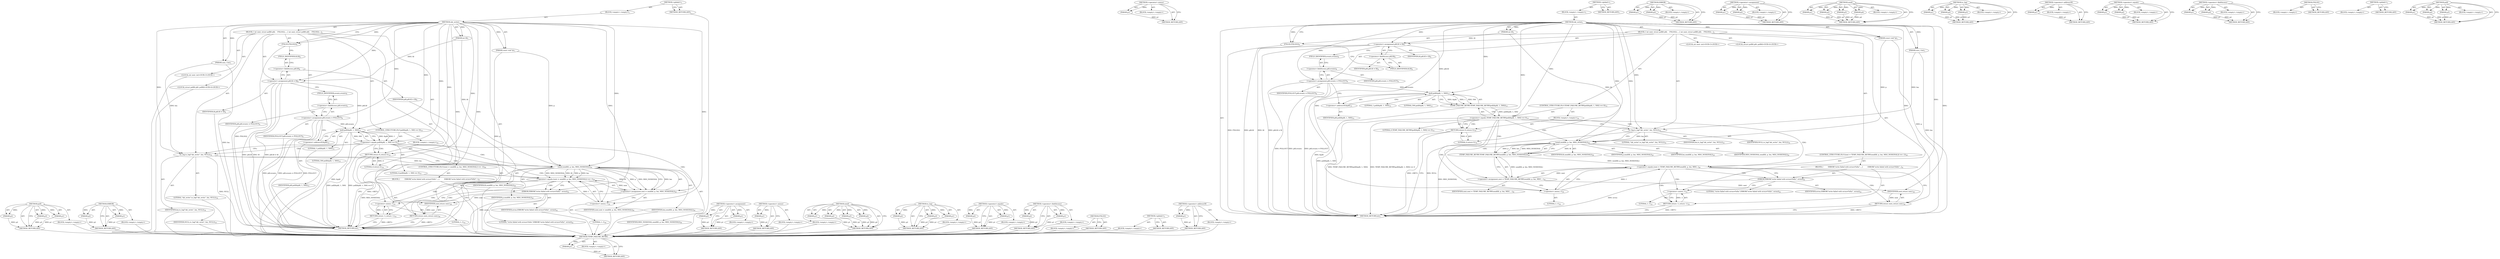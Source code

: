 digraph "poll" {
vulnerable_106 [label=<(METHOD,poll)>];
vulnerable_107 [label=<(PARAM,p1)>];
vulnerable_108 [label=<(PARAM,p2)>];
vulnerable_109 [label=<(PARAM,p3)>];
vulnerable_110 [label=<(BLOCK,&lt;empty&gt;,&lt;empty&gt;)>];
vulnerable_111 [label=<(METHOD_RETURN,ANY)>];
vulnerable_133 [label=<(METHOD,ERROR)>];
vulnerable_134 [label=<(PARAM,p1)>];
vulnerable_135 [label=<(PARAM,p2)>];
vulnerable_136 [label=<(BLOCK,&lt;empty&gt;,&lt;empty&gt;)>];
vulnerable_137 [label=<(METHOD_RETURN,ANY)>];
vulnerable_6 [label=<(METHOD,&lt;global&gt;)<SUB>1</SUB>>];
vulnerable_7 [label=<(BLOCK,&lt;empty&gt;,&lt;empty&gt;)<SUB>1</SUB>>];
vulnerable_8 [label=<(METHOD,skt_write)<SUB>1</SUB>>];
vulnerable_9 [label=<(PARAM,int fd)<SUB>1</SUB>>];
vulnerable_10 [label=<(PARAM,const void *p)<SUB>1</SUB>>];
vulnerable_11 [label=<(PARAM,size_t len)<SUB>1</SUB>>];
vulnerable_12 [label=<(BLOCK,{
 int sent;
 struct pollfd pfd;

    FNLOG();
...,{
 int sent;
 struct pollfd pfd;

    FNLOG();
...)<SUB>2</SUB>>];
vulnerable_13 [label="<(LOCAL,int sent: int)<SUB>3</SUB>>"];
vulnerable_14 [label="<(LOCAL,struct pollfd pfd: pollfd)<SUB>4</SUB>>"];
vulnerable_15 [label=<(FNLOG,FNLOG())<SUB>6</SUB>>];
vulnerable_16 [label=<(&lt;operator&gt;.assignment,pfd.fd = fd)<SUB>8</SUB>>];
vulnerable_17 [label=<(&lt;operator&gt;.fieldAccess,pfd.fd)<SUB>8</SUB>>];
vulnerable_18 [label=<(IDENTIFIER,pfd,pfd.fd = fd)<SUB>8</SUB>>];
vulnerable_19 [label=<(FIELD_IDENTIFIER,fd,fd)<SUB>8</SUB>>];
vulnerable_20 [label=<(IDENTIFIER,fd,pfd.fd = fd)<SUB>8</SUB>>];
vulnerable_21 [label=<(&lt;operator&gt;.assignment,pfd.events = POLLOUT)<SUB>9</SUB>>];
vulnerable_22 [label=<(&lt;operator&gt;.fieldAccess,pfd.events)<SUB>9</SUB>>];
vulnerable_23 [label=<(IDENTIFIER,pfd,pfd.events = POLLOUT)<SUB>9</SUB>>];
vulnerable_24 [label=<(FIELD_IDENTIFIER,events,events)<SUB>9</SUB>>];
vulnerable_25 [label=<(IDENTIFIER,POLLOUT,pfd.events = POLLOUT)<SUB>9</SUB>>];
vulnerable_26 [label=<(CONTROL_STRUCTURE,IF,if (poll(&amp;pfd, 1, 500) == 0))<SUB>15</SUB>>];
vulnerable_27 [label=<(&lt;operator&gt;.equals,poll(&amp;pfd, 1, 500) == 0)<SUB>15</SUB>>];
vulnerable_28 [label=<(poll,poll(&amp;pfd, 1, 500))<SUB>15</SUB>>];
vulnerable_29 [label=<(&lt;operator&gt;.addressOf,&amp;pfd)<SUB>15</SUB>>];
vulnerable_30 [label=<(IDENTIFIER,pfd,poll(&amp;pfd, 1, 500))<SUB>15</SUB>>];
vulnerable_31 [label=<(LITERAL,1,poll(&amp;pfd, 1, 500))<SUB>15</SUB>>];
vulnerable_32 [label=<(LITERAL,500,poll(&amp;pfd, 1, 500))<SUB>15</SUB>>];
vulnerable_33 [label=<(LITERAL,0,poll(&amp;pfd, 1, 500) == 0)<SUB>15</SUB>>];
vulnerable_34 [label=<(BLOCK,&lt;empty&gt;,&lt;empty&gt;)<SUB>16</SUB>>];
vulnerable_35 [label=<(RETURN,return 0;,return 0;)<SUB>16</SUB>>];
vulnerable_36 [label=<(LITERAL,0,return 0;)<SUB>16</SUB>>];
vulnerable_37 [label=<(ts_log,ts_log(&quot;skt_write&quot;, len, NULL))<SUB>18</SUB>>];
vulnerable_38 [label=<(LITERAL,&quot;skt_write&quot;,ts_log(&quot;skt_write&quot;, len, NULL))<SUB>18</SUB>>];
vulnerable_39 [label=<(IDENTIFIER,len,ts_log(&quot;skt_write&quot;, len, NULL))<SUB>18</SUB>>];
vulnerable_40 [label=<(IDENTIFIER,NULL,ts_log(&quot;skt_write&quot;, len, NULL))<SUB>18</SUB>>];
vulnerable_41 [label=<(CONTROL_STRUCTURE,IF,if ((sent = send(fd, p, len, MSG_NOSIGNAL)) == -1))<SUB>20</SUB>>];
vulnerable_42 [label=<(&lt;operator&gt;.equals,(sent = send(fd, p, len, MSG_NOSIGNAL)) == -1)<SUB>20</SUB>>];
vulnerable_43 [label=<(&lt;operator&gt;.assignment,sent = send(fd, p, len, MSG_NOSIGNAL))<SUB>20</SUB>>];
vulnerable_44 [label=<(IDENTIFIER,sent,sent = send(fd, p, len, MSG_NOSIGNAL))<SUB>20</SUB>>];
vulnerable_45 [label=<(send,send(fd, p, len, MSG_NOSIGNAL))<SUB>20</SUB>>];
vulnerable_46 [label=<(IDENTIFIER,fd,send(fd, p, len, MSG_NOSIGNAL))<SUB>20</SUB>>];
vulnerable_47 [label=<(IDENTIFIER,p,send(fd, p, len, MSG_NOSIGNAL))<SUB>20</SUB>>];
vulnerable_48 [label=<(IDENTIFIER,len,send(fd, p, len, MSG_NOSIGNAL))<SUB>20</SUB>>];
vulnerable_49 [label=<(IDENTIFIER,MSG_NOSIGNAL,send(fd, p, len, MSG_NOSIGNAL))<SUB>20</SUB>>];
vulnerable_50 [label=<(&lt;operator&gt;.minus,-1)<SUB>20</SUB>>];
vulnerable_51 [label=<(LITERAL,1,-1)<SUB>20</SUB>>];
vulnerable_52 [label=<(BLOCK,{
         ERROR(&quot;write failed with errno=%d\n&quot;...,{
         ERROR(&quot;write failed with errno=%d\n&quot;...)<SUB>21</SUB>>];
vulnerable_53 [label=<(ERROR,ERROR(&quot;write failed with errno=%d\n&quot;, errno))<SUB>22</SUB>>];
vulnerable_54 [label=<(LITERAL,&quot;write failed with errno=%d\n&quot;,ERROR(&quot;write failed with errno=%d\n&quot;, errno))<SUB>22</SUB>>];
vulnerable_55 [label=<(IDENTIFIER,errno,ERROR(&quot;write failed with errno=%d\n&quot;, errno))<SUB>22</SUB>>];
vulnerable_56 [label=<(RETURN,return -1;,return -1;)<SUB>23</SUB>>];
vulnerable_57 [label=<(&lt;operator&gt;.minus,-1)<SUB>23</SUB>>];
vulnerable_58 [label=<(LITERAL,1,-1)<SUB>23</SUB>>];
vulnerable_59 [label=<(RETURN,return sent;,return sent;)<SUB>26</SUB>>];
vulnerable_60 [label=<(IDENTIFIER,sent,return sent;)<SUB>26</SUB>>];
vulnerable_61 [label=<(METHOD_RETURN,int)<SUB>1</SUB>>];
vulnerable_63 [label=<(METHOD_RETURN,ANY)<SUB>1</SUB>>];
vulnerable_91 [label=<(METHOD,&lt;operator&gt;.assignment)>];
vulnerable_92 [label=<(PARAM,p1)>];
vulnerable_93 [label=<(PARAM,p2)>];
vulnerable_94 [label=<(BLOCK,&lt;empty&gt;,&lt;empty&gt;)>];
vulnerable_95 [label=<(METHOD_RETURN,ANY)>];
vulnerable_129 [label=<(METHOD,&lt;operator&gt;.minus)>];
vulnerable_130 [label=<(PARAM,p1)>];
vulnerable_131 [label=<(BLOCK,&lt;empty&gt;,&lt;empty&gt;)>];
vulnerable_132 [label=<(METHOD_RETURN,ANY)>];
vulnerable_122 [label=<(METHOD,send)>];
vulnerable_123 [label=<(PARAM,p1)>];
vulnerable_124 [label=<(PARAM,p2)>];
vulnerable_125 [label=<(PARAM,p3)>];
vulnerable_126 [label=<(PARAM,p4)>];
vulnerable_127 [label=<(BLOCK,&lt;empty&gt;,&lt;empty&gt;)>];
vulnerable_128 [label=<(METHOD_RETURN,ANY)>];
vulnerable_116 [label=<(METHOD,ts_log)>];
vulnerable_117 [label=<(PARAM,p1)>];
vulnerable_118 [label=<(PARAM,p2)>];
vulnerable_119 [label=<(PARAM,p3)>];
vulnerable_120 [label=<(BLOCK,&lt;empty&gt;,&lt;empty&gt;)>];
vulnerable_121 [label=<(METHOD_RETURN,ANY)>];
vulnerable_101 [label=<(METHOD,&lt;operator&gt;.equals)>];
vulnerable_102 [label=<(PARAM,p1)>];
vulnerable_103 [label=<(PARAM,p2)>];
vulnerable_104 [label=<(BLOCK,&lt;empty&gt;,&lt;empty&gt;)>];
vulnerable_105 [label=<(METHOD_RETURN,ANY)>];
vulnerable_96 [label=<(METHOD,&lt;operator&gt;.fieldAccess)>];
vulnerable_97 [label=<(PARAM,p1)>];
vulnerable_98 [label=<(PARAM,p2)>];
vulnerable_99 [label=<(BLOCK,&lt;empty&gt;,&lt;empty&gt;)>];
vulnerable_100 [label=<(METHOD_RETURN,ANY)>];
vulnerable_88 [label=<(METHOD,FNLOG)>];
vulnerable_89 [label=<(BLOCK,&lt;empty&gt;,&lt;empty&gt;)>];
vulnerable_90 [label=<(METHOD_RETURN,ANY)>];
vulnerable_82 [label=<(METHOD,&lt;global&gt;)<SUB>1</SUB>>];
vulnerable_83 [label=<(BLOCK,&lt;empty&gt;,&lt;empty&gt;)>];
vulnerable_84 [label=<(METHOD_RETURN,ANY)>];
vulnerable_112 [label=<(METHOD,&lt;operator&gt;.addressOf)>];
vulnerable_113 [label=<(PARAM,p1)>];
vulnerable_114 [label=<(BLOCK,&lt;empty&gt;,&lt;empty&gt;)>];
vulnerable_115 [label=<(METHOD_RETURN,ANY)>];
fixed_108 [label=<(METHOD,TEMP_FAILURE_RETRY)>];
fixed_109 [label=<(PARAM,p1)>];
fixed_110 [label=<(BLOCK,&lt;empty&gt;,&lt;empty&gt;)>];
fixed_111 [label=<(METHOD_RETURN,ANY)>];
fixed_135 [label=<(METHOD,&lt;operator&gt;.minus)>];
fixed_136 [label=<(PARAM,p1)>];
fixed_137 [label=<(BLOCK,&lt;empty&gt;,&lt;empty&gt;)>];
fixed_138 [label=<(METHOD_RETURN,ANY)>];
fixed_6 [label=<(METHOD,&lt;global&gt;)<SUB>1</SUB>>];
fixed_7 [label=<(BLOCK,&lt;empty&gt;,&lt;empty&gt;)<SUB>1</SUB>>];
fixed_8 [label=<(METHOD,skt_write)<SUB>1</SUB>>];
fixed_9 [label=<(PARAM,int fd)<SUB>1</SUB>>];
fixed_10 [label=<(PARAM,const void *p)<SUB>1</SUB>>];
fixed_11 [label=<(PARAM,size_t len)<SUB>1</SUB>>];
fixed_12 [label=<(BLOCK,{
 int sent;
 struct pollfd pfd;

    FNLOG();
...,{
 int sent;
 struct pollfd pfd;

    FNLOG();
...)<SUB>2</SUB>>];
fixed_13 [label="<(LOCAL,int sent: int)<SUB>3</SUB>>"];
fixed_14 [label="<(LOCAL,struct pollfd pfd: pollfd)<SUB>4</SUB>>"];
fixed_15 [label=<(FNLOG,FNLOG())<SUB>6</SUB>>];
fixed_16 [label=<(&lt;operator&gt;.assignment,pfd.fd = fd)<SUB>8</SUB>>];
fixed_17 [label=<(&lt;operator&gt;.fieldAccess,pfd.fd)<SUB>8</SUB>>];
fixed_18 [label=<(IDENTIFIER,pfd,pfd.fd = fd)<SUB>8</SUB>>];
fixed_19 [label=<(FIELD_IDENTIFIER,fd,fd)<SUB>8</SUB>>];
fixed_20 [label=<(IDENTIFIER,fd,pfd.fd = fd)<SUB>8</SUB>>];
fixed_21 [label=<(&lt;operator&gt;.assignment,pfd.events = POLLOUT)<SUB>9</SUB>>];
fixed_22 [label=<(&lt;operator&gt;.fieldAccess,pfd.events)<SUB>9</SUB>>];
fixed_23 [label=<(IDENTIFIER,pfd,pfd.events = POLLOUT)<SUB>9</SUB>>];
fixed_24 [label=<(FIELD_IDENTIFIER,events,events)<SUB>9</SUB>>];
fixed_25 [label=<(IDENTIFIER,POLLOUT,pfd.events = POLLOUT)<SUB>9</SUB>>];
fixed_26 [label=<(CONTROL_STRUCTURE,IF,if (TEMP_FAILURE_RETRY(poll(&amp;pfd, 1, 500)) == 0))<SUB>15</SUB>>];
fixed_27 [label=<(&lt;operator&gt;.equals,TEMP_FAILURE_RETRY(poll(&amp;pfd, 1, 500)) == 0)<SUB>15</SUB>>];
fixed_28 [label=<(TEMP_FAILURE_RETRY,TEMP_FAILURE_RETRY(poll(&amp;pfd, 1, 500)))<SUB>15</SUB>>];
fixed_29 [label=<(poll,poll(&amp;pfd, 1, 500))<SUB>15</SUB>>];
fixed_30 [label=<(&lt;operator&gt;.addressOf,&amp;pfd)<SUB>15</SUB>>];
fixed_31 [label=<(IDENTIFIER,pfd,poll(&amp;pfd, 1, 500))<SUB>15</SUB>>];
fixed_32 [label=<(LITERAL,1,poll(&amp;pfd, 1, 500))<SUB>15</SUB>>];
fixed_33 [label=<(LITERAL,500,poll(&amp;pfd, 1, 500))<SUB>15</SUB>>];
fixed_34 [label=<(LITERAL,0,TEMP_FAILURE_RETRY(poll(&amp;pfd, 1, 500)) == 0)<SUB>15</SUB>>];
fixed_35 [label=<(BLOCK,&lt;empty&gt;,&lt;empty&gt;)<SUB>16</SUB>>];
fixed_36 [label=<(RETURN,return 0;,return 0;)<SUB>16</SUB>>];
fixed_37 [label=<(LITERAL,0,return 0;)<SUB>16</SUB>>];
fixed_38 [label=<(ts_log,ts_log(&quot;skt_write&quot;, len, NULL))<SUB>18</SUB>>];
fixed_39 [label=<(LITERAL,&quot;skt_write&quot;,ts_log(&quot;skt_write&quot;, len, NULL))<SUB>18</SUB>>];
fixed_40 [label=<(IDENTIFIER,len,ts_log(&quot;skt_write&quot;, len, NULL))<SUB>18</SUB>>];
fixed_41 [label=<(IDENTIFIER,NULL,ts_log(&quot;skt_write&quot;, len, NULL))<SUB>18</SUB>>];
fixed_42 [label=<(CONTROL_STRUCTURE,IF,if ((sent = TEMP_FAILURE_RETRY(send(fd, p, len, MSG_NOSIGNAL))) == -1))<SUB>20</SUB>>];
fixed_43 [label=<(&lt;operator&gt;.equals,(sent = TEMP_FAILURE_RETRY(send(fd, p, len, MSG...)<SUB>20</SUB>>];
fixed_44 [label=<(&lt;operator&gt;.assignment,sent = TEMP_FAILURE_RETRY(send(fd, p, len, MSG_...)<SUB>20</SUB>>];
fixed_45 [label=<(IDENTIFIER,sent,sent = TEMP_FAILURE_RETRY(send(fd, p, len, MSG_...)<SUB>20</SUB>>];
fixed_46 [label=<(TEMP_FAILURE_RETRY,TEMP_FAILURE_RETRY(send(fd, p, len, MSG_NOSIGNAL)))<SUB>20</SUB>>];
fixed_47 [label=<(send,send(fd, p, len, MSG_NOSIGNAL))<SUB>20</SUB>>];
fixed_48 [label=<(IDENTIFIER,fd,send(fd, p, len, MSG_NOSIGNAL))<SUB>20</SUB>>];
fixed_49 [label=<(IDENTIFIER,p,send(fd, p, len, MSG_NOSIGNAL))<SUB>20</SUB>>];
fixed_50 [label=<(IDENTIFIER,len,send(fd, p, len, MSG_NOSIGNAL))<SUB>20</SUB>>];
fixed_51 [label=<(IDENTIFIER,MSG_NOSIGNAL,send(fd, p, len, MSG_NOSIGNAL))<SUB>20</SUB>>];
fixed_52 [label=<(&lt;operator&gt;.minus,-1)<SUB>20</SUB>>];
fixed_53 [label=<(LITERAL,1,-1)<SUB>20</SUB>>];
fixed_54 [label=<(BLOCK,{
         ERROR(&quot;write failed with errno=%d\n&quot;...,{
         ERROR(&quot;write failed with errno=%d\n&quot;...)<SUB>21</SUB>>];
fixed_55 [label=<(ERROR,ERROR(&quot;write failed with errno=%d\n&quot;, errno))<SUB>22</SUB>>];
fixed_56 [label=<(LITERAL,&quot;write failed with errno=%d\n&quot;,ERROR(&quot;write failed with errno=%d\n&quot;, errno))<SUB>22</SUB>>];
fixed_57 [label=<(IDENTIFIER,errno,ERROR(&quot;write failed with errno=%d\n&quot;, errno))<SUB>22</SUB>>];
fixed_58 [label=<(RETURN,return -1;,return -1;)<SUB>23</SUB>>];
fixed_59 [label=<(&lt;operator&gt;.minus,-1)<SUB>23</SUB>>];
fixed_60 [label=<(LITERAL,1,-1)<SUB>23</SUB>>];
fixed_61 [label=<(RETURN,return sent;,return sent;)<SUB>26</SUB>>];
fixed_62 [label=<(IDENTIFIER,sent,return sent;)<SUB>26</SUB>>];
fixed_63 [label=<(METHOD_RETURN,int)<SUB>1</SUB>>];
fixed_65 [label=<(METHOD_RETURN,ANY)<SUB>1</SUB>>];
fixed_139 [label=<(METHOD,ERROR)>];
fixed_140 [label=<(PARAM,p1)>];
fixed_141 [label=<(PARAM,p2)>];
fixed_142 [label=<(BLOCK,&lt;empty&gt;,&lt;empty&gt;)>];
fixed_143 [label=<(METHOD_RETURN,ANY)>];
fixed_93 [label=<(METHOD,&lt;operator&gt;.assignment)>];
fixed_94 [label=<(PARAM,p1)>];
fixed_95 [label=<(PARAM,p2)>];
fixed_96 [label=<(BLOCK,&lt;empty&gt;,&lt;empty&gt;)>];
fixed_97 [label=<(METHOD_RETURN,ANY)>];
fixed_128 [label=<(METHOD,send)>];
fixed_129 [label=<(PARAM,p1)>];
fixed_130 [label=<(PARAM,p2)>];
fixed_131 [label=<(PARAM,p3)>];
fixed_132 [label=<(PARAM,p4)>];
fixed_133 [label=<(BLOCK,&lt;empty&gt;,&lt;empty&gt;)>];
fixed_134 [label=<(METHOD_RETURN,ANY)>];
fixed_122 [label=<(METHOD,ts_log)>];
fixed_123 [label=<(PARAM,p1)>];
fixed_124 [label=<(PARAM,p2)>];
fixed_125 [label=<(PARAM,p3)>];
fixed_126 [label=<(BLOCK,&lt;empty&gt;,&lt;empty&gt;)>];
fixed_127 [label=<(METHOD_RETURN,ANY)>];
fixed_118 [label=<(METHOD,&lt;operator&gt;.addressOf)>];
fixed_119 [label=<(PARAM,p1)>];
fixed_120 [label=<(BLOCK,&lt;empty&gt;,&lt;empty&gt;)>];
fixed_121 [label=<(METHOD_RETURN,ANY)>];
fixed_103 [label=<(METHOD,&lt;operator&gt;.equals)>];
fixed_104 [label=<(PARAM,p1)>];
fixed_105 [label=<(PARAM,p2)>];
fixed_106 [label=<(BLOCK,&lt;empty&gt;,&lt;empty&gt;)>];
fixed_107 [label=<(METHOD_RETURN,ANY)>];
fixed_98 [label=<(METHOD,&lt;operator&gt;.fieldAccess)>];
fixed_99 [label=<(PARAM,p1)>];
fixed_100 [label=<(PARAM,p2)>];
fixed_101 [label=<(BLOCK,&lt;empty&gt;,&lt;empty&gt;)>];
fixed_102 [label=<(METHOD_RETURN,ANY)>];
fixed_90 [label=<(METHOD,FNLOG)>];
fixed_91 [label=<(BLOCK,&lt;empty&gt;,&lt;empty&gt;)>];
fixed_92 [label=<(METHOD_RETURN,ANY)>];
fixed_84 [label=<(METHOD,&lt;global&gt;)<SUB>1</SUB>>];
fixed_85 [label=<(BLOCK,&lt;empty&gt;,&lt;empty&gt;)>];
fixed_86 [label=<(METHOD_RETURN,ANY)>];
fixed_112 [label=<(METHOD,poll)>];
fixed_113 [label=<(PARAM,p1)>];
fixed_114 [label=<(PARAM,p2)>];
fixed_115 [label=<(PARAM,p3)>];
fixed_116 [label=<(BLOCK,&lt;empty&gt;,&lt;empty&gt;)>];
fixed_117 [label=<(METHOD_RETURN,ANY)>];
vulnerable_106 -> vulnerable_107  [key=0, label="AST: "];
vulnerable_106 -> vulnerable_107  [key=1, label="DDG: "];
vulnerable_106 -> vulnerable_110  [key=0, label="AST: "];
vulnerable_106 -> vulnerable_108  [key=0, label="AST: "];
vulnerable_106 -> vulnerable_108  [key=1, label="DDG: "];
vulnerable_106 -> vulnerable_111  [key=0, label="AST: "];
vulnerable_106 -> vulnerable_111  [key=1, label="CFG: "];
vulnerable_106 -> vulnerable_109  [key=0, label="AST: "];
vulnerable_106 -> vulnerable_109  [key=1, label="DDG: "];
vulnerable_107 -> vulnerable_111  [key=0, label="DDG: p1"];
vulnerable_108 -> vulnerable_111  [key=0, label="DDG: p2"];
vulnerable_109 -> vulnerable_111  [key=0, label="DDG: p3"];
vulnerable_110 -> fixed_108  [key=0];
vulnerable_111 -> fixed_108  [key=0];
vulnerable_133 -> vulnerable_134  [key=0, label="AST: "];
vulnerable_133 -> vulnerable_134  [key=1, label="DDG: "];
vulnerable_133 -> vulnerable_136  [key=0, label="AST: "];
vulnerable_133 -> vulnerable_135  [key=0, label="AST: "];
vulnerable_133 -> vulnerable_135  [key=1, label="DDG: "];
vulnerable_133 -> vulnerable_137  [key=0, label="AST: "];
vulnerable_133 -> vulnerable_137  [key=1, label="CFG: "];
vulnerable_134 -> vulnerable_137  [key=0, label="DDG: p1"];
vulnerable_135 -> vulnerable_137  [key=0, label="DDG: p2"];
vulnerable_136 -> fixed_108  [key=0];
vulnerable_137 -> fixed_108  [key=0];
vulnerable_6 -> vulnerable_7  [key=0, label="AST: "];
vulnerable_6 -> vulnerable_63  [key=0, label="AST: "];
vulnerable_6 -> vulnerable_63  [key=1, label="CFG: "];
vulnerable_7 -> vulnerable_8  [key=0, label="AST: "];
vulnerable_8 -> vulnerable_9  [key=0, label="AST: "];
vulnerable_8 -> vulnerable_9  [key=1, label="DDG: "];
vulnerable_8 -> vulnerable_10  [key=0, label="AST: "];
vulnerable_8 -> vulnerable_10  [key=1, label="DDG: "];
vulnerable_8 -> vulnerable_11  [key=0, label="AST: "];
vulnerable_8 -> vulnerable_11  [key=1, label="DDG: "];
vulnerable_8 -> vulnerable_12  [key=0, label="AST: "];
vulnerable_8 -> vulnerable_61  [key=0, label="AST: "];
vulnerable_8 -> vulnerable_15  [key=0, label="CFG: "];
vulnerable_8 -> vulnerable_15  [key=1, label="DDG: "];
vulnerable_8 -> vulnerable_16  [key=0, label="DDG: "];
vulnerable_8 -> vulnerable_21  [key=0, label="DDG: "];
vulnerable_8 -> vulnerable_37  [key=0, label="DDG: "];
vulnerable_8 -> vulnerable_60  [key=0, label="DDG: "];
vulnerable_8 -> vulnerable_27  [key=0, label="DDG: "];
vulnerable_8 -> vulnerable_35  [key=0, label="DDG: "];
vulnerable_8 -> vulnerable_28  [key=0, label="DDG: "];
vulnerable_8 -> vulnerable_36  [key=0, label="DDG: "];
vulnerable_8 -> vulnerable_50  [key=0, label="DDG: "];
vulnerable_8 -> vulnerable_53  [key=0, label="DDG: "];
vulnerable_8 -> vulnerable_45  [key=0, label="DDG: "];
vulnerable_8 -> vulnerable_57  [key=0, label="DDG: "];
vulnerable_9 -> vulnerable_16  [key=0, label="DDG: fd"];
vulnerable_9 -> vulnerable_45  [key=0, label="DDG: fd"];
vulnerable_10 -> vulnerable_61  [key=0, label="DDG: p"];
vulnerable_10 -> vulnerable_45  [key=0, label="DDG: p"];
vulnerable_11 -> vulnerable_61  [key=0, label="DDG: len"];
vulnerable_11 -> vulnerable_37  [key=0, label="DDG: len"];
vulnerable_12 -> vulnerable_13  [key=0, label="AST: "];
vulnerable_12 -> vulnerable_14  [key=0, label="AST: "];
vulnerable_12 -> vulnerable_15  [key=0, label="AST: "];
vulnerable_12 -> vulnerable_16  [key=0, label="AST: "];
vulnerable_12 -> vulnerable_21  [key=0, label="AST: "];
vulnerable_12 -> vulnerable_26  [key=0, label="AST: "];
vulnerable_12 -> vulnerable_37  [key=0, label="AST: "];
vulnerable_12 -> vulnerable_41  [key=0, label="AST: "];
vulnerable_12 -> vulnerable_59  [key=0, label="AST: "];
vulnerable_13 -> fixed_108  [key=0];
vulnerable_14 -> fixed_108  [key=0];
vulnerable_15 -> vulnerable_19  [key=0, label="CFG: "];
vulnerable_15 -> vulnerable_61  [key=0, label="DDG: FNLOG()"];
vulnerable_16 -> vulnerable_17  [key=0, label="AST: "];
vulnerable_16 -> vulnerable_20  [key=0, label="AST: "];
vulnerable_16 -> vulnerable_24  [key=0, label="CFG: "];
vulnerable_16 -> vulnerable_61  [key=0, label="DDG: pfd.fd"];
vulnerable_16 -> vulnerable_61  [key=1, label="DDG: fd"];
vulnerable_16 -> vulnerable_61  [key=2, label="DDG: pfd.fd = fd"];
vulnerable_16 -> vulnerable_28  [key=0, label="DDG: pfd.fd"];
vulnerable_17 -> vulnerable_18  [key=0, label="AST: "];
vulnerable_17 -> vulnerable_19  [key=0, label="AST: "];
vulnerable_17 -> vulnerable_16  [key=0, label="CFG: "];
vulnerable_18 -> fixed_108  [key=0];
vulnerable_19 -> vulnerable_17  [key=0, label="CFG: "];
vulnerable_20 -> fixed_108  [key=0];
vulnerable_21 -> vulnerable_22  [key=0, label="AST: "];
vulnerable_21 -> vulnerable_25  [key=0, label="AST: "];
vulnerable_21 -> vulnerable_29  [key=0, label="CFG: "];
vulnerable_21 -> vulnerable_61  [key=0, label="DDG: pfd.events"];
vulnerable_21 -> vulnerable_61  [key=1, label="DDG: pfd.events = POLLOUT"];
vulnerable_21 -> vulnerable_61  [key=2, label="DDG: POLLOUT"];
vulnerable_21 -> vulnerable_28  [key=0, label="DDG: pfd.events"];
vulnerable_22 -> vulnerable_23  [key=0, label="AST: "];
vulnerable_22 -> vulnerable_24  [key=0, label="AST: "];
vulnerable_22 -> vulnerable_21  [key=0, label="CFG: "];
vulnerable_23 -> fixed_108  [key=0];
vulnerable_24 -> vulnerable_22  [key=0, label="CFG: "];
vulnerable_25 -> fixed_108  [key=0];
vulnerable_26 -> vulnerable_27  [key=0, label="AST: "];
vulnerable_26 -> vulnerable_34  [key=0, label="AST: "];
vulnerable_27 -> vulnerable_28  [key=0, label="AST: "];
vulnerable_27 -> vulnerable_33  [key=0, label="AST: "];
vulnerable_27 -> vulnerable_35  [key=0, label="CFG: "];
vulnerable_27 -> vulnerable_35  [key=1, label="CDG: "];
vulnerable_27 -> vulnerable_37  [key=0, label="CFG: "];
vulnerable_27 -> vulnerable_37  [key=1, label="CDG: "];
vulnerable_27 -> vulnerable_61  [key=0, label="DDG: poll(&amp;pfd, 1, 500)"];
vulnerable_27 -> vulnerable_61  [key=1, label="DDG: poll(&amp;pfd, 1, 500) == 0"];
vulnerable_27 -> vulnerable_42  [key=0, label="CDG: "];
vulnerable_27 -> vulnerable_45  [key=0, label="CDG: "];
vulnerable_27 -> vulnerable_50  [key=0, label="CDG: "];
vulnerable_27 -> vulnerable_43  [key=0, label="CDG: "];
vulnerable_28 -> vulnerable_29  [key=0, label="AST: "];
vulnerable_28 -> vulnerable_31  [key=0, label="AST: "];
vulnerable_28 -> vulnerable_32  [key=0, label="AST: "];
vulnerable_28 -> vulnerable_27  [key=0, label="CFG: "];
vulnerable_28 -> vulnerable_27  [key=1, label="DDG: &amp;pfd"];
vulnerable_28 -> vulnerable_27  [key=2, label="DDG: 1"];
vulnerable_28 -> vulnerable_27  [key=3, label="DDG: 500"];
vulnerable_28 -> vulnerable_61  [key=0, label="DDG: &amp;pfd"];
vulnerable_29 -> vulnerable_30  [key=0, label="AST: "];
vulnerable_29 -> vulnerable_28  [key=0, label="CFG: "];
vulnerable_30 -> fixed_108  [key=0];
vulnerable_31 -> fixed_108  [key=0];
vulnerable_32 -> fixed_108  [key=0];
vulnerable_33 -> fixed_108  [key=0];
vulnerable_34 -> vulnerable_35  [key=0, label="AST: "];
vulnerable_35 -> vulnerable_36  [key=0, label="AST: "];
vulnerable_35 -> vulnerable_61  [key=0, label="CFG: "];
vulnerable_35 -> vulnerable_61  [key=1, label="DDG: &lt;RET&gt;"];
vulnerable_36 -> vulnerable_35  [key=0, label="DDG: 0"];
vulnerable_37 -> vulnerable_38  [key=0, label="AST: "];
vulnerable_37 -> vulnerable_39  [key=0, label="AST: "];
vulnerable_37 -> vulnerable_40  [key=0, label="AST: "];
vulnerable_37 -> vulnerable_45  [key=0, label="CFG: "];
vulnerable_37 -> vulnerable_45  [key=1, label="DDG: len"];
vulnerable_37 -> vulnerable_61  [key=0, label="DDG: NULL"];
vulnerable_38 -> fixed_108  [key=0];
vulnerable_39 -> fixed_108  [key=0];
vulnerable_40 -> fixed_108  [key=0];
vulnerable_41 -> vulnerable_42  [key=0, label="AST: "];
vulnerable_41 -> vulnerable_52  [key=0, label="AST: "];
vulnerable_42 -> vulnerable_43  [key=0, label="AST: "];
vulnerable_42 -> vulnerable_50  [key=0, label="AST: "];
vulnerable_42 -> vulnerable_53  [key=0, label="CFG: "];
vulnerable_42 -> vulnerable_53  [key=1, label="CDG: "];
vulnerable_42 -> vulnerable_59  [key=0, label="CFG: "];
vulnerable_42 -> vulnerable_59  [key=1, label="CDG: "];
vulnerable_42 -> vulnerable_57  [key=0, label="CDG: "];
vulnerable_42 -> vulnerable_56  [key=0, label="CDG: "];
vulnerable_43 -> vulnerable_44  [key=0, label="AST: "];
vulnerable_43 -> vulnerable_45  [key=0, label="AST: "];
vulnerable_43 -> vulnerable_50  [key=0, label="CFG: "];
vulnerable_43 -> vulnerable_60  [key=0, label="DDG: sent"];
vulnerable_43 -> vulnerable_42  [key=0, label="DDG: sent"];
vulnerable_44 -> fixed_108  [key=0];
vulnerable_45 -> vulnerable_46  [key=0, label="AST: "];
vulnerable_45 -> vulnerable_47  [key=0, label="AST: "];
vulnerable_45 -> vulnerable_48  [key=0, label="AST: "];
vulnerable_45 -> vulnerable_49  [key=0, label="AST: "];
vulnerable_45 -> vulnerable_43  [key=0, label="CFG: "];
vulnerable_45 -> vulnerable_43  [key=1, label="DDG: fd"];
vulnerable_45 -> vulnerable_43  [key=2, label="DDG: p"];
vulnerable_45 -> vulnerable_43  [key=3, label="DDG: len"];
vulnerable_45 -> vulnerable_43  [key=4, label="DDG: MSG_NOSIGNAL"];
vulnerable_45 -> vulnerable_61  [key=0, label="DDG: MSG_NOSIGNAL"];
vulnerable_45 -> vulnerable_42  [key=0, label="DDG: fd"];
vulnerable_45 -> vulnerable_42  [key=1, label="DDG: p"];
vulnerable_45 -> vulnerable_42  [key=2, label="DDG: len"];
vulnerable_45 -> vulnerable_42  [key=3, label="DDG: MSG_NOSIGNAL"];
vulnerable_46 -> fixed_108  [key=0];
vulnerable_47 -> fixed_108  [key=0];
vulnerable_48 -> fixed_108  [key=0];
vulnerable_49 -> fixed_108  [key=0];
vulnerable_50 -> vulnerable_51  [key=0, label="AST: "];
vulnerable_50 -> vulnerable_42  [key=0, label="CFG: "];
vulnerable_50 -> vulnerable_42  [key=1, label="DDG: 1"];
vulnerable_51 -> fixed_108  [key=0];
vulnerable_52 -> vulnerable_53  [key=0, label="AST: "];
vulnerable_52 -> vulnerable_56  [key=0, label="AST: "];
vulnerable_53 -> vulnerable_54  [key=0, label="AST: "];
vulnerable_53 -> vulnerable_55  [key=0, label="AST: "];
vulnerable_53 -> vulnerable_57  [key=0, label="CFG: "];
vulnerable_53 -> vulnerable_61  [key=0, label="DDG: errno"];
vulnerable_54 -> fixed_108  [key=0];
vulnerable_55 -> fixed_108  [key=0];
vulnerable_56 -> vulnerable_57  [key=0, label="AST: "];
vulnerable_56 -> vulnerable_61  [key=0, label="CFG: "];
vulnerable_56 -> vulnerable_61  [key=1, label="DDG: &lt;RET&gt;"];
vulnerable_57 -> vulnerable_58  [key=0, label="AST: "];
vulnerable_57 -> vulnerable_56  [key=0, label="CFG: "];
vulnerable_57 -> vulnerable_56  [key=1, label="DDG: -1"];
vulnerable_58 -> fixed_108  [key=0];
vulnerable_59 -> vulnerable_60  [key=0, label="AST: "];
vulnerable_59 -> vulnerable_61  [key=0, label="CFG: "];
vulnerable_59 -> vulnerable_61  [key=1, label="DDG: &lt;RET&gt;"];
vulnerable_60 -> vulnerable_59  [key=0, label="DDG: sent"];
vulnerable_61 -> fixed_108  [key=0];
vulnerable_63 -> fixed_108  [key=0];
vulnerable_91 -> vulnerable_92  [key=0, label="AST: "];
vulnerable_91 -> vulnerable_92  [key=1, label="DDG: "];
vulnerable_91 -> vulnerable_94  [key=0, label="AST: "];
vulnerable_91 -> vulnerable_93  [key=0, label="AST: "];
vulnerable_91 -> vulnerable_93  [key=1, label="DDG: "];
vulnerable_91 -> vulnerable_95  [key=0, label="AST: "];
vulnerable_91 -> vulnerable_95  [key=1, label="CFG: "];
vulnerable_92 -> vulnerable_95  [key=0, label="DDG: p1"];
vulnerable_93 -> vulnerable_95  [key=0, label="DDG: p2"];
vulnerable_94 -> fixed_108  [key=0];
vulnerable_95 -> fixed_108  [key=0];
vulnerable_129 -> vulnerable_130  [key=0, label="AST: "];
vulnerable_129 -> vulnerable_130  [key=1, label="DDG: "];
vulnerable_129 -> vulnerable_131  [key=0, label="AST: "];
vulnerable_129 -> vulnerable_132  [key=0, label="AST: "];
vulnerable_129 -> vulnerable_132  [key=1, label="CFG: "];
vulnerable_130 -> vulnerable_132  [key=0, label="DDG: p1"];
vulnerable_131 -> fixed_108  [key=0];
vulnerable_132 -> fixed_108  [key=0];
vulnerable_122 -> vulnerable_123  [key=0, label="AST: "];
vulnerable_122 -> vulnerable_123  [key=1, label="DDG: "];
vulnerable_122 -> vulnerable_127  [key=0, label="AST: "];
vulnerable_122 -> vulnerable_124  [key=0, label="AST: "];
vulnerable_122 -> vulnerable_124  [key=1, label="DDG: "];
vulnerable_122 -> vulnerable_128  [key=0, label="AST: "];
vulnerable_122 -> vulnerable_128  [key=1, label="CFG: "];
vulnerable_122 -> vulnerable_125  [key=0, label="AST: "];
vulnerable_122 -> vulnerable_125  [key=1, label="DDG: "];
vulnerable_122 -> vulnerable_126  [key=0, label="AST: "];
vulnerable_122 -> vulnerable_126  [key=1, label="DDG: "];
vulnerable_123 -> vulnerable_128  [key=0, label="DDG: p1"];
vulnerable_124 -> vulnerable_128  [key=0, label="DDG: p2"];
vulnerable_125 -> vulnerable_128  [key=0, label="DDG: p3"];
vulnerable_126 -> vulnerable_128  [key=0, label="DDG: p4"];
vulnerable_127 -> fixed_108  [key=0];
vulnerable_128 -> fixed_108  [key=0];
vulnerable_116 -> vulnerable_117  [key=0, label="AST: "];
vulnerable_116 -> vulnerable_117  [key=1, label="DDG: "];
vulnerable_116 -> vulnerable_120  [key=0, label="AST: "];
vulnerable_116 -> vulnerable_118  [key=0, label="AST: "];
vulnerable_116 -> vulnerable_118  [key=1, label="DDG: "];
vulnerable_116 -> vulnerable_121  [key=0, label="AST: "];
vulnerable_116 -> vulnerable_121  [key=1, label="CFG: "];
vulnerable_116 -> vulnerable_119  [key=0, label="AST: "];
vulnerable_116 -> vulnerable_119  [key=1, label="DDG: "];
vulnerable_117 -> vulnerable_121  [key=0, label="DDG: p1"];
vulnerable_118 -> vulnerable_121  [key=0, label="DDG: p2"];
vulnerable_119 -> vulnerable_121  [key=0, label="DDG: p3"];
vulnerable_120 -> fixed_108  [key=0];
vulnerable_121 -> fixed_108  [key=0];
vulnerable_101 -> vulnerable_102  [key=0, label="AST: "];
vulnerable_101 -> vulnerable_102  [key=1, label="DDG: "];
vulnerable_101 -> vulnerable_104  [key=0, label="AST: "];
vulnerable_101 -> vulnerable_103  [key=0, label="AST: "];
vulnerable_101 -> vulnerable_103  [key=1, label="DDG: "];
vulnerable_101 -> vulnerable_105  [key=0, label="AST: "];
vulnerable_101 -> vulnerable_105  [key=1, label="CFG: "];
vulnerable_102 -> vulnerable_105  [key=0, label="DDG: p1"];
vulnerable_103 -> vulnerable_105  [key=0, label="DDG: p2"];
vulnerable_104 -> fixed_108  [key=0];
vulnerable_105 -> fixed_108  [key=0];
vulnerable_96 -> vulnerable_97  [key=0, label="AST: "];
vulnerable_96 -> vulnerable_97  [key=1, label="DDG: "];
vulnerable_96 -> vulnerable_99  [key=0, label="AST: "];
vulnerable_96 -> vulnerable_98  [key=0, label="AST: "];
vulnerable_96 -> vulnerable_98  [key=1, label="DDG: "];
vulnerable_96 -> vulnerable_100  [key=0, label="AST: "];
vulnerable_96 -> vulnerable_100  [key=1, label="CFG: "];
vulnerable_97 -> vulnerable_100  [key=0, label="DDG: p1"];
vulnerable_98 -> vulnerable_100  [key=0, label="DDG: p2"];
vulnerable_99 -> fixed_108  [key=0];
vulnerable_100 -> fixed_108  [key=0];
vulnerable_88 -> vulnerable_89  [key=0, label="AST: "];
vulnerable_88 -> vulnerable_90  [key=0, label="AST: "];
vulnerable_88 -> vulnerable_90  [key=1, label="CFG: "];
vulnerable_89 -> fixed_108  [key=0];
vulnerable_90 -> fixed_108  [key=0];
vulnerable_82 -> vulnerable_83  [key=0, label="AST: "];
vulnerable_82 -> vulnerable_84  [key=0, label="AST: "];
vulnerable_82 -> vulnerable_84  [key=1, label="CFG: "];
vulnerable_83 -> fixed_108  [key=0];
vulnerable_84 -> fixed_108  [key=0];
vulnerable_112 -> vulnerable_113  [key=0, label="AST: "];
vulnerable_112 -> vulnerable_113  [key=1, label="DDG: "];
vulnerable_112 -> vulnerable_114  [key=0, label="AST: "];
vulnerable_112 -> vulnerable_115  [key=0, label="AST: "];
vulnerable_112 -> vulnerable_115  [key=1, label="CFG: "];
vulnerable_113 -> vulnerable_115  [key=0, label="DDG: p1"];
vulnerable_114 -> fixed_108  [key=0];
vulnerable_115 -> fixed_108  [key=0];
fixed_108 -> fixed_109  [key=0, label="AST: "];
fixed_108 -> fixed_109  [key=1, label="DDG: "];
fixed_108 -> fixed_110  [key=0, label="AST: "];
fixed_108 -> fixed_111  [key=0, label="AST: "];
fixed_108 -> fixed_111  [key=1, label="CFG: "];
fixed_109 -> fixed_111  [key=0, label="DDG: p1"];
fixed_135 -> fixed_136  [key=0, label="AST: "];
fixed_135 -> fixed_136  [key=1, label="DDG: "];
fixed_135 -> fixed_137  [key=0, label="AST: "];
fixed_135 -> fixed_138  [key=0, label="AST: "];
fixed_135 -> fixed_138  [key=1, label="CFG: "];
fixed_136 -> fixed_138  [key=0, label="DDG: p1"];
fixed_6 -> fixed_7  [key=0, label="AST: "];
fixed_6 -> fixed_65  [key=0, label="AST: "];
fixed_6 -> fixed_65  [key=1, label="CFG: "];
fixed_7 -> fixed_8  [key=0, label="AST: "];
fixed_8 -> fixed_9  [key=0, label="AST: "];
fixed_8 -> fixed_9  [key=1, label="DDG: "];
fixed_8 -> fixed_10  [key=0, label="AST: "];
fixed_8 -> fixed_10  [key=1, label="DDG: "];
fixed_8 -> fixed_11  [key=0, label="AST: "];
fixed_8 -> fixed_11  [key=1, label="DDG: "];
fixed_8 -> fixed_12  [key=0, label="AST: "];
fixed_8 -> fixed_63  [key=0, label="AST: "];
fixed_8 -> fixed_15  [key=0, label="CFG: "];
fixed_8 -> fixed_15  [key=1, label="DDG: "];
fixed_8 -> fixed_16  [key=0, label="DDG: "];
fixed_8 -> fixed_21  [key=0, label="DDG: "];
fixed_8 -> fixed_38  [key=0, label="DDG: "];
fixed_8 -> fixed_62  [key=0, label="DDG: "];
fixed_8 -> fixed_27  [key=0, label="DDG: "];
fixed_8 -> fixed_36  [key=0, label="DDG: "];
fixed_8 -> fixed_37  [key=0, label="DDG: "];
fixed_8 -> fixed_52  [key=0, label="DDG: "];
fixed_8 -> fixed_55  [key=0, label="DDG: "];
fixed_8 -> fixed_29  [key=0, label="DDG: "];
fixed_8 -> fixed_59  [key=0, label="DDG: "];
fixed_8 -> fixed_47  [key=0, label="DDG: "];
fixed_9 -> fixed_16  [key=0, label="DDG: fd"];
fixed_9 -> fixed_47  [key=0, label="DDG: fd"];
fixed_10 -> fixed_63  [key=0, label="DDG: p"];
fixed_10 -> fixed_47  [key=0, label="DDG: p"];
fixed_11 -> fixed_63  [key=0, label="DDG: len"];
fixed_11 -> fixed_38  [key=0, label="DDG: len"];
fixed_12 -> fixed_13  [key=0, label="AST: "];
fixed_12 -> fixed_14  [key=0, label="AST: "];
fixed_12 -> fixed_15  [key=0, label="AST: "];
fixed_12 -> fixed_16  [key=0, label="AST: "];
fixed_12 -> fixed_21  [key=0, label="AST: "];
fixed_12 -> fixed_26  [key=0, label="AST: "];
fixed_12 -> fixed_38  [key=0, label="AST: "];
fixed_12 -> fixed_42  [key=0, label="AST: "];
fixed_12 -> fixed_61  [key=0, label="AST: "];
fixed_15 -> fixed_19  [key=0, label="CFG: "];
fixed_15 -> fixed_63  [key=0, label="DDG: FNLOG()"];
fixed_16 -> fixed_17  [key=0, label="AST: "];
fixed_16 -> fixed_20  [key=0, label="AST: "];
fixed_16 -> fixed_24  [key=0, label="CFG: "];
fixed_16 -> fixed_63  [key=0, label="DDG: pfd.fd"];
fixed_16 -> fixed_63  [key=1, label="DDG: fd"];
fixed_16 -> fixed_63  [key=2, label="DDG: pfd.fd = fd"];
fixed_16 -> fixed_29  [key=0, label="DDG: pfd.fd"];
fixed_17 -> fixed_18  [key=0, label="AST: "];
fixed_17 -> fixed_19  [key=0, label="AST: "];
fixed_17 -> fixed_16  [key=0, label="CFG: "];
fixed_19 -> fixed_17  [key=0, label="CFG: "];
fixed_21 -> fixed_22  [key=0, label="AST: "];
fixed_21 -> fixed_25  [key=0, label="AST: "];
fixed_21 -> fixed_30  [key=0, label="CFG: "];
fixed_21 -> fixed_63  [key=0, label="DDG: pfd.events"];
fixed_21 -> fixed_63  [key=1, label="DDG: pfd.events = POLLOUT"];
fixed_21 -> fixed_63  [key=2, label="DDG: POLLOUT"];
fixed_21 -> fixed_29  [key=0, label="DDG: pfd.events"];
fixed_22 -> fixed_23  [key=0, label="AST: "];
fixed_22 -> fixed_24  [key=0, label="AST: "];
fixed_22 -> fixed_21  [key=0, label="CFG: "];
fixed_24 -> fixed_22  [key=0, label="CFG: "];
fixed_26 -> fixed_27  [key=0, label="AST: "];
fixed_26 -> fixed_35  [key=0, label="AST: "];
fixed_27 -> fixed_28  [key=0, label="AST: "];
fixed_27 -> fixed_34  [key=0, label="AST: "];
fixed_27 -> fixed_36  [key=0, label="CFG: "];
fixed_27 -> fixed_36  [key=1, label="CDG: "];
fixed_27 -> fixed_38  [key=0, label="CFG: "];
fixed_27 -> fixed_38  [key=1, label="CDG: "];
fixed_27 -> fixed_63  [key=0, label="DDG: TEMP_FAILURE_RETRY(poll(&amp;pfd, 1, 500))"];
fixed_27 -> fixed_63  [key=1, label="DDG: TEMP_FAILURE_RETRY(poll(&amp;pfd, 1, 500)) == 0"];
fixed_27 -> fixed_47  [key=0, label="CDG: "];
fixed_27 -> fixed_52  [key=0, label="CDG: "];
fixed_27 -> fixed_46  [key=0, label="CDG: "];
fixed_27 -> fixed_44  [key=0, label="CDG: "];
fixed_27 -> fixed_43  [key=0, label="CDG: "];
fixed_28 -> fixed_29  [key=0, label="AST: "];
fixed_28 -> fixed_27  [key=0, label="CFG: "];
fixed_28 -> fixed_27  [key=1, label="DDG: poll(&amp;pfd, 1, 500)"];
fixed_28 -> fixed_63  [key=0, label="DDG: poll(&amp;pfd, 1, 500)"];
fixed_29 -> fixed_30  [key=0, label="AST: "];
fixed_29 -> fixed_32  [key=0, label="AST: "];
fixed_29 -> fixed_33  [key=0, label="AST: "];
fixed_29 -> fixed_28  [key=0, label="CFG: "];
fixed_29 -> fixed_28  [key=1, label="DDG: &amp;pfd"];
fixed_29 -> fixed_28  [key=2, label="DDG: 1"];
fixed_29 -> fixed_28  [key=3, label="DDG: 500"];
fixed_29 -> fixed_63  [key=0, label="DDG: &amp;pfd"];
fixed_30 -> fixed_31  [key=0, label="AST: "];
fixed_30 -> fixed_29  [key=0, label="CFG: "];
fixed_35 -> fixed_36  [key=0, label="AST: "];
fixed_36 -> fixed_37  [key=0, label="AST: "];
fixed_36 -> fixed_63  [key=0, label="CFG: "];
fixed_36 -> fixed_63  [key=1, label="DDG: &lt;RET&gt;"];
fixed_37 -> fixed_36  [key=0, label="DDG: 0"];
fixed_38 -> fixed_39  [key=0, label="AST: "];
fixed_38 -> fixed_40  [key=0, label="AST: "];
fixed_38 -> fixed_41  [key=0, label="AST: "];
fixed_38 -> fixed_47  [key=0, label="CFG: "];
fixed_38 -> fixed_47  [key=1, label="DDG: len"];
fixed_38 -> fixed_63  [key=0, label="DDG: NULL"];
fixed_42 -> fixed_43  [key=0, label="AST: "];
fixed_42 -> fixed_54  [key=0, label="AST: "];
fixed_43 -> fixed_44  [key=0, label="AST: "];
fixed_43 -> fixed_52  [key=0, label="AST: "];
fixed_43 -> fixed_55  [key=0, label="CFG: "];
fixed_43 -> fixed_55  [key=1, label="CDG: "];
fixed_43 -> fixed_61  [key=0, label="CFG: "];
fixed_43 -> fixed_61  [key=1, label="CDG: "];
fixed_43 -> fixed_58  [key=0, label="CDG: "];
fixed_43 -> fixed_59  [key=0, label="CDG: "];
fixed_44 -> fixed_45  [key=0, label="AST: "];
fixed_44 -> fixed_46  [key=0, label="AST: "];
fixed_44 -> fixed_52  [key=0, label="CFG: "];
fixed_44 -> fixed_62  [key=0, label="DDG: sent"];
fixed_44 -> fixed_43  [key=0, label="DDG: sent"];
fixed_46 -> fixed_47  [key=0, label="AST: "];
fixed_46 -> fixed_44  [key=0, label="CFG: "];
fixed_46 -> fixed_44  [key=1, label="DDG: send(fd, p, len, MSG_NOSIGNAL)"];
fixed_46 -> fixed_43  [key=0, label="DDG: send(fd, p, len, MSG_NOSIGNAL)"];
fixed_47 -> fixed_48  [key=0, label="AST: "];
fixed_47 -> fixed_49  [key=0, label="AST: "];
fixed_47 -> fixed_50  [key=0, label="AST: "];
fixed_47 -> fixed_51  [key=0, label="AST: "];
fixed_47 -> fixed_46  [key=0, label="CFG: "];
fixed_47 -> fixed_46  [key=1, label="DDG: fd"];
fixed_47 -> fixed_46  [key=2, label="DDG: p"];
fixed_47 -> fixed_46  [key=3, label="DDG: len"];
fixed_47 -> fixed_46  [key=4, label="DDG: MSG_NOSIGNAL"];
fixed_47 -> fixed_63  [key=0, label="DDG: MSG_NOSIGNAL"];
fixed_52 -> fixed_53  [key=0, label="AST: "];
fixed_52 -> fixed_43  [key=0, label="CFG: "];
fixed_52 -> fixed_43  [key=1, label="DDG: 1"];
fixed_54 -> fixed_55  [key=0, label="AST: "];
fixed_54 -> fixed_58  [key=0, label="AST: "];
fixed_55 -> fixed_56  [key=0, label="AST: "];
fixed_55 -> fixed_57  [key=0, label="AST: "];
fixed_55 -> fixed_59  [key=0, label="CFG: "];
fixed_55 -> fixed_63  [key=0, label="DDG: errno"];
fixed_58 -> fixed_59  [key=0, label="AST: "];
fixed_58 -> fixed_63  [key=0, label="CFG: "];
fixed_58 -> fixed_63  [key=1, label="DDG: &lt;RET&gt;"];
fixed_59 -> fixed_60  [key=0, label="AST: "];
fixed_59 -> fixed_58  [key=0, label="CFG: "];
fixed_59 -> fixed_58  [key=1, label="DDG: -1"];
fixed_61 -> fixed_62  [key=0, label="AST: "];
fixed_61 -> fixed_63  [key=0, label="CFG: "];
fixed_61 -> fixed_63  [key=1, label="DDG: &lt;RET&gt;"];
fixed_62 -> fixed_61  [key=0, label="DDG: sent"];
fixed_139 -> fixed_140  [key=0, label="AST: "];
fixed_139 -> fixed_140  [key=1, label="DDG: "];
fixed_139 -> fixed_142  [key=0, label="AST: "];
fixed_139 -> fixed_141  [key=0, label="AST: "];
fixed_139 -> fixed_141  [key=1, label="DDG: "];
fixed_139 -> fixed_143  [key=0, label="AST: "];
fixed_139 -> fixed_143  [key=1, label="CFG: "];
fixed_140 -> fixed_143  [key=0, label="DDG: p1"];
fixed_141 -> fixed_143  [key=0, label="DDG: p2"];
fixed_93 -> fixed_94  [key=0, label="AST: "];
fixed_93 -> fixed_94  [key=1, label="DDG: "];
fixed_93 -> fixed_96  [key=0, label="AST: "];
fixed_93 -> fixed_95  [key=0, label="AST: "];
fixed_93 -> fixed_95  [key=1, label="DDG: "];
fixed_93 -> fixed_97  [key=0, label="AST: "];
fixed_93 -> fixed_97  [key=1, label="CFG: "];
fixed_94 -> fixed_97  [key=0, label="DDG: p1"];
fixed_95 -> fixed_97  [key=0, label="DDG: p2"];
fixed_128 -> fixed_129  [key=0, label="AST: "];
fixed_128 -> fixed_129  [key=1, label="DDG: "];
fixed_128 -> fixed_133  [key=0, label="AST: "];
fixed_128 -> fixed_130  [key=0, label="AST: "];
fixed_128 -> fixed_130  [key=1, label="DDG: "];
fixed_128 -> fixed_134  [key=0, label="AST: "];
fixed_128 -> fixed_134  [key=1, label="CFG: "];
fixed_128 -> fixed_131  [key=0, label="AST: "];
fixed_128 -> fixed_131  [key=1, label="DDG: "];
fixed_128 -> fixed_132  [key=0, label="AST: "];
fixed_128 -> fixed_132  [key=1, label="DDG: "];
fixed_129 -> fixed_134  [key=0, label="DDG: p1"];
fixed_130 -> fixed_134  [key=0, label="DDG: p2"];
fixed_131 -> fixed_134  [key=0, label="DDG: p3"];
fixed_132 -> fixed_134  [key=0, label="DDG: p4"];
fixed_122 -> fixed_123  [key=0, label="AST: "];
fixed_122 -> fixed_123  [key=1, label="DDG: "];
fixed_122 -> fixed_126  [key=0, label="AST: "];
fixed_122 -> fixed_124  [key=0, label="AST: "];
fixed_122 -> fixed_124  [key=1, label="DDG: "];
fixed_122 -> fixed_127  [key=0, label="AST: "];
fixed_122 -> fixed_127  [key=1, label="CFG: "];
fixed_122 -> fixed_125  [key=0, label="AST: "];
fixed_122 -> fixed_125  [key=1, label="DDG: "];
fixed_123 -> fixed_127  [key=0, label="DDG: p1"];
fixed_124 -> fixed_127  [key=0, label="DDG: p2"];
fixed_125 -> fixed_127  [key=0, label="DDG: p3"];
fixed_118 -> fixed_119  [key=0, label="AST: "];
fixed_118 -> fixed_119  [key=1, label="DDG: "];
fixed_118 -> fixed_120  [key=0, label="AST: "];
fixed_118 -> fixed_121  [key=0, label="AST: "];
fixed_118 -> fixed_121  [key=1, label="CFG: "];
fixed_119 -> fixed_121  [key=0, label="DDG: p1"];
fixed_103 -> fixed_104  [key=0, label="AST: "];
fixed_103 -> fixed_104  [key=1, label="DDG: "];
fixed_103 -> fixed_106  [key=0, label="AST: "];
fixed_103 -> fixed_105  [key=0, label="AST: "];
fixed_103 -> fixed_105  [key=1, label="DDG: "];
fixed_103 -> fixed_107  [key=0, label="AST: "];
fixed_103 -> fixed_107  [key=1, label="CFG: "];
fixed_104 -> fixed_107  [key=0, label="DDG: p1"];
fixed_105 -> fixed_107  [key=0, label="DDG: p2"];
fixed_98 -> fixed_99  [key=0, label="AST: "];
fixed_98 -> fixed_99  [key=1, label="DDG: "];
fixed_98 -> fixed_101  [key=0, label="AST: "];
fixed_98 -> fixed_100  [key=0, label="AST: "];
fixed_98 -> fixed_100  [key=1, label="DDG: "];
fixed_98 -> fixed_102  [key=0, label="AST: "];
fixed_98 -> fixed_102  [key=1, label="CFG: "];
fixed_99 -> fixed_102  [key=0, label="DDG: p1"];
fixed_100 -> fixed_102  [key=0, label="DDG: p2"];
fixed_90 -> fixed_91  [key=0, label="AST: "];
fixed_90 -> fixed_92  [key=0, label="AST: "];
fixed_90 -> fixed_92  [key=1, label="CFG: "];
fixed_84 -> fixed_85  [key=0, label="AST: "];
fixed_84 -> fixed_86  [key=0, label="AST: "];
fixed_84 -> fixed_86  [key=1, label="CFG: "];
fixed_112 -> fixed_113  [key=0, label="AST: "];
fixed_112 -> fixed_113  [key=1, label="DDG: "];
fixed_112 -> fixed_116  [key=0, label="AST: "];
fixed_112 -> fixed_114  [key=0, label="AST: "];
fixed_112 -> fixed_114  [key=1, label="DDG: "];
fixed_112 -> fixed_117  [key=0, label="AST: "];
fixed_112 -> fixed_117  [key=1, label="CFG: "];
fixed_112 -> fixed_115  [key=0, label="AST: "];
fixed_112 -> fixed_115  [key=1, label="DDG: "];
fixed_113 -> fixed_117  [key=0, label="DDG: p1"];
fixed_114 -> fixed_117  [key=0, label="DDG: p2"];
fixed_115 -> fixed_117  [key=0, label="DDG: p3"];
}
